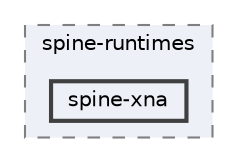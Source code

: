 digraph "external/spine-runtimes/spine-xna"
{
 // LATEX_PDF_SIZE
  bgcolor="transparent";
  edge [fontname=Helvetica,fontsize=10,labelfontname=Helvetica,labelfontsize=10];
  node [fontname=Helvetica,fontsize=10,shape=box,height=0.2,width=0.4];
  compound=true
  subgraph clusterdir_94c52e4671823048607ba4e9620d2ef0 {
    graph [ bgcolor="#edf0f7", pencolor="grey50", label="spine-runtimes", fontname=Helvetica,fontsize=10 style="filled,dashed", URL="dir_94c52e4671823048607ba4e9620d2ef0.html",tooltip=""]
  dir_c7f06323ece03cf34af24f944a25bd75 [label="spine-xna", fillcolor="#edf0f7", color="grey25", style="filled,bold", URL="dir_c7f06323ece03cf34af24f944a25bd75.html",tooltip=""];
  }
}
